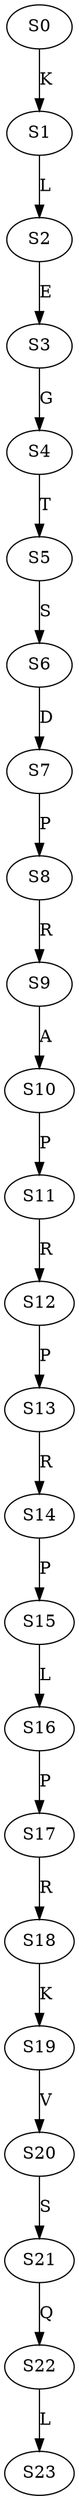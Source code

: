 strict digraph  {
	S0 -> S1 [ label = K ];
	S1 -> S2 [ label = L ];
	S2 -> S3 [ label = E ];
	S3 -> S4 [ label = G ];
	S4 -> S5 [ label = T ];
	S5 -> S6 [ label = S ];
	S6 -> S7 [ label = D ];
	S7 -> S8 [ label = P ];
	S8 -> S9 [ label = R ];
	S9 -> S10 [ label = A ];
	S10 -> S11 [ label = P ];
	S11 -> S12 [ label = R ];
	S12 -> S13 [ label = P ];
	S13 -> S14 [ label = R ];
	S14 -> S15 [ label = P ];
	S15 -> S16 [ label = L ];
	S16 -> S17 [ label = P ];
	S17 -> S18 [ label = R ];
	S18 -> S19 [ label = K ];
	S19 -> S20 [ label = V ];
	S20 -> S21 [ label = S ];
	S21 -> S22 [ label = Q ];
	S22 -> S23 [ label = L ];
}

